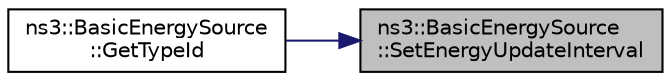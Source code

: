 digraph "ns3::BasicEnergySource::SetEnergyUpdateInterval"
{
 // LATEX_PDF_SIZE
  edge [fontname="Helvetica",fontsize="10",labelfontname="Helvetica",labelfontsize="10"];
  node [fontname="Helvetica",fontsize="10",shape=record];
  rankdir="RL";
  Node1 [label="ns3::BasicEnergySource\l::SetEnergyUpdateInterval",height=0.2,width=0.4,color="black", fillcolor="grey75", style="filled", fontcolor="black",tooltip=" "];
  Node1 -> Node2 [dir="back",color="midnightblue",fontsize="10",style="solid",fontname="Helvetica"];
  Node2 [label="ns3::BasicEnergySource\l::GetTypeId",height=0.2,width=0.4,color="black", fillcolor="white", style="filled",URL="$classns3_1_1_basic_energy_source.html#aa8c6107bebcb44214d0aa99ca5aa842e",tooltip=" "];
}
